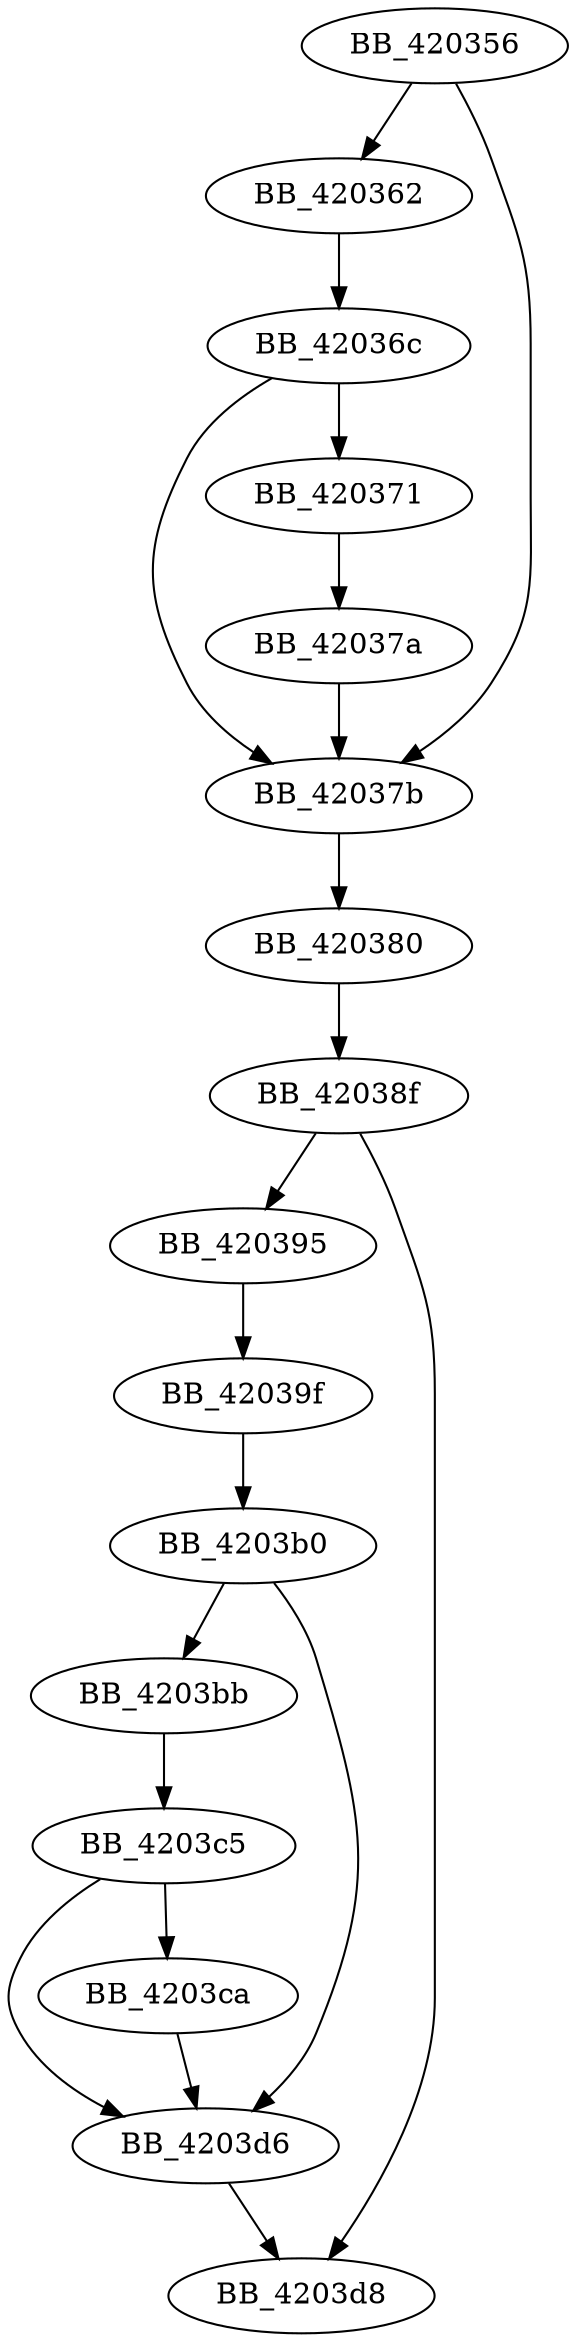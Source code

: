 DiGraph __cinit{
BB_420356->BB_420362
BB_420356->BB_42037b
BB_420362->BB_42036c
BB_42036c->BB_420371
BB_42036c->BB_42037b
BB_420371->BB_42037a
BB_42037a->BB_42037b
BB_42037b->BB_420380
BB_420380->BB_42038f
BB_42038f->BB_420395
BB_42038f->BB_4203d8
BB_420395->BB_42039f
BB_42039f->BB_4203b0
BB_4203b0->BB_4203bb
BB_4203b0->BB_4203d6
BB_4203bb->BB_4203c5
BB_4203c5->BB_4203ca
BB_4203c5->BB_4203d6
BB_4203ca->BB_4203d6
BB_4203d6->BB_4203d8
}
